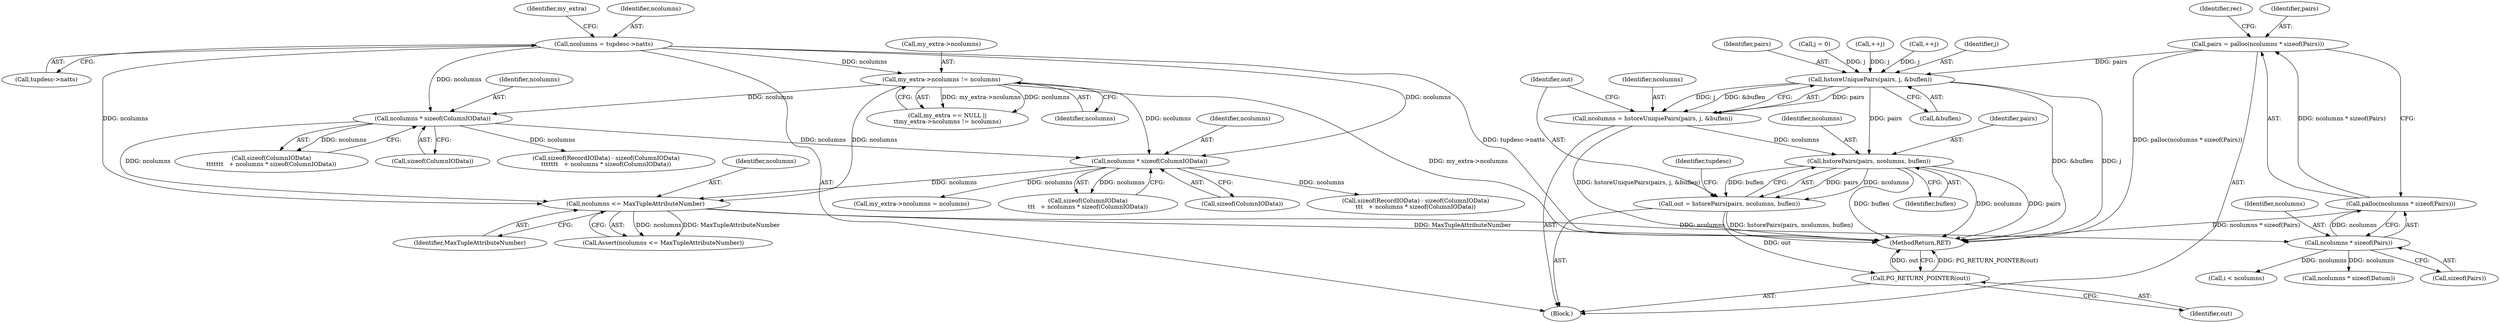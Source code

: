 digraph "0_postgres_31400a673325147e1205326008e32135a78b4d8a_1@integer" {
"1000277" [label="(Call,pairs = palloc(ncolumns * sizeof(Pairs)))"];
"1000279" [label="(Call,palloc(ncolumns * sizeof(Pairs)))"];
"1000280" [label="(Call,ncolumns * sizeof(Pairs))"];
"1000274" [label="(Call,ncolumns <= MaxTupleAttributeNumber)"];
"1000209" [label="(Call,ncolumns * sizeof(ColumnIOData))"];
"1000185" [label="(Call,my_extra->ncolumns != ncolumns)"];
"1000166" [label="(Call,ncolumns = tupdesc->natts)"];
"1000254" [label="(Call,ncolumns * sizeof(ColumnIOData))"];
"1000530" [label="(Call,hstoreUniquePairs(pairs, j, &buflen))"];
"1000528" [label="(Call,ncolumns = hstoreUniquePairs(pairs, j, &buflen))"];
"1000537" [label="(Call,hstorePairs(pairs, ncolumns, buflen))"];
"1000535" [label="(Call,out = hstorePairs(pairs, ncolumns, buflen))"];
"1000543" [label="(Call,PG_RETURN_POINTER(out))"];
"1000209" [label="(Call,ncolumns * sizeof(ColumnIOData))"];
"1000255" [label="(Identifier,ncolumns)"];
"1000526" [label="(Call,++j)"];
"1000529" [label="(Identifier,ncolumns)"];
"1000532" [label="(Identifier,j)"];
"1000254" [label="(Call,ncolumns * sizeof(ColumnIOData))"];
"1000275" [label="(Identifier,ncolumns)"];
"1000280" [label="(Call,ncolumns * sizeof(Pairs))"];
"1000279" [label="(Call,palloc(ncolumns * sizeof(Pairs)))"];
"1000348" [label="(Call,i < ncolumns)"];
"1000535" [label="(Call,out = hstorePairs(pairs, ncolumns, buflen))"];
"1000285" [label="(Identifier,rec)"];
"1000168" [label="(Call,tupdesc->natts)"];
"1000277" [label="(Call,pairs = palloc(ncolumns * sizeof(Pairs)))"];
"1000544" [label="(Identifier,out)"];
"1000313" [label="(Call,ncolumns * sizeof(Datum))"];
"1000542" [label="(Identifier,tupdesc)"];
"1000186" [label="(Call,my_extra->ncolumns)"];
"1000210" [label="(Identifier,ncolumns)"];
"1000536" [label="(Identifier,out)"];
"1000203" [label="(Call,sizeof(RecordIOData) - sizeof(ColumnIOData)\n\t\t\t\t\t\t\t   + ncolumns * sizeof(ColumnIOData))"];
"1000166" [label="(Call,ncolumns = tupdesc->natts)"];
"1000251" [label="(Call,sizeof(ColumnIOData)\n\t\t\t   + ncolumns * sizeof(ColumnIOData))"];
"1000110" [label="(Block,)"];
"1000256" [label="(Call,sizeof(ColumnIOData))"];
"1000537" [label="(Call,hstorePairs(pairs, ncolumns, buflen))"];
"1000211" [label="(Call,sizeof(ColumnIOData))"];
"1000531" [label="(Identifier,pairs)"];
"1000281" [label="(Identifier,ncolumns)"];
"1000248" [label="(Call,sizeof(RecordIOData) - sizeof(ColumnIOData)\n\t\t\t   + ncolumns * sizeof(ColumnIOData))"];
"1000345" [label="(Call,j = 0)"];
"1000189" [label="(Identifier,ncolumns)"];
"1000273" [label="(Call,Assert(ncolumns <= MaxTupleAttributeNumber))"];
"1000528" [label="(Call,ncolumns = hstoreUniquePairs(pairs, j, &buflen))"];
"1000282" [label="(Call,sizeof(Pairs))"];
"1000206" [label="(Call,sizeof(ColumnIOData)\n\t\t\t\t\t\t\t   + ncolumns * sizeof(ColumnIOData))"];
"1000530" [label="(Call,hstoreUniquePairs(pairs, j, &buflen))"];
"1000538" [label="(Identifier,pairs)"];
"1000539" [label="(Identifier,ncolumns)"];
"1000545" [label="(MethodReturn,RET)"];
"1000268" [label="(Call,my_extra->ncolumns = ncolumns)"];
"1000543" [label="(Call,PG_RETURN_POINTER(out))"];
"1000172" [label="(Identifier,my_extra)"];
"1000278" [label="(Identifier,pairs)"];
"1000181" [label="(Call,my_extra == NULL ||\n\t\tmy_extra->ncolumns != ncolumns)"];
"1000449" [label="(Call,++j)"];
"1000167" [label="(Identifier,ncolumns)"];
"1000540" [label="(Identifier,buflen)"];
"1000185" [label="(Call,my_extra->ncolumns != ncolumns)"];
"1000276" [label="(Identifier,MaxTupleAttributeNumber)"];
"1000274" [label="(Call,ncolumns <= MaxTupleAttributeNumber)"];
"1000533" [label="(Call,&buflen)"];
"1000277" -> "1000110"  [label="AST: "];
"1000277" -> "1000279"  [label="CFG: "];
"1000278" -> "1000277"  [label="AST: "];
"1000279" -> "1000277"  [label="AST: "];
"1000285" -> "1000277"  [label="CFG: "];
"1000277" -> "1000545"  [label="DDG: palloc(ncolumns * sizeof(Pairs))"];
"1000279" -> "1000277"  [label="DDG: ncolumns * sizeof(Pairs)"];
"1000277" -> "1000530"  [label="DDG: pairs"];
"1000279" -> "1000280"  [label="CFG: "];
"1000280" -> "1000279"  [label="AST: "];
"1000279" -> "1000545"  [label="DDG: ncolumns * sizeof(Pairs)"];
"1000280" -> "1000279"  [label="DDG: ncolumns"];
"1000280" -> "1000282"  [label="CFG: "];
"1000281" -> "1000280"  [label="AST: "];
"1000282" -> "1000280"  [label="AST: "];
"1000274" -> "1000280"  [label="DDG: ncolumns"];
"1000280" -> "1000313"  [label="DDG: ncolumns"];
"1000280" -> "1000348"  [label="DDG: ncolumns"];
"1000274" -> "1000273"  [label="AST: "];
"1000274" -> "1000276"  [label="CFG: "];
"1000275" -> "1000274"  [label="AST: "];
"1000276" -> "1000274"  [label="AST: "];
"1000273" -> "1000274"  [label="CFG: "];
"1000274" -> "1000545"  [label="DDG: MaxTupleAttributeNumber"];
"1000274" -> "1000273"  [label="DDG: ncolumns"];
"1000274" -> "1000273"  [label="DDG: MaxTupleAttributeNumber"];
"1000209" -> "1000274"  [label="DDG: ncolumns"];
"1000185" -> "1000274"  [label="DDG: ncolumns"];
"1000166" -> "1000274"  [label="DDG: ncolumns"];
"1000254" -> "1000274"  [label="DDG: ncolumns"];
"1000209" -> "1000206"  [label="AST: "];
"1000209" -> "1000211"  [label="CFG: "];
"1000210" -> "1000209"  [label="AST: "];
"1000211" -> "1000209"  [label="AST: "];
"1000206" -> "1000209"  [label="CFG: "];
"1000209" -> "1000203"  [label="DDG: ncolumns"];
"1000209" -> "1000206"  [label="DDG: ncolumns"];
"1000185" -> "1000209"  [label="DDG: ncolumns"];
"1000166" -> "1000209"  [label="DDG: ncolumns"];
"1000209" -> "1000254"  [label="DDG: ncolumns"];
"1000185" -> "1000181"  [label="AST: "];
"1000185" -> "1000189"  [label="CFG: "];
"1000186" -> "1000185"  [label="AST: "];
"1000189" -> "1000185"  [label="AST: "];
"1000181" -> "1000185"  [label="CFG: "];
"1000185" -> "1000545"  [label="DDG: my_extra->ncolumns"];
"1000185" -> "1000181"  [label="DDG: my_extra->ncolumns"];
"1000185" -> "1000181"  [label="DDG: ncolumns"];
"1000166" -> "1000185"  [label="DDG: ncolumns"];
"1000185" -> "1000254"  [label="DDG: ncolumns"];
"1000166" -> "1000110"  [label="AST: "];
"1000166" -> "1000168"  [label="CFG: "];
"1000167" -> "1000166"  [label="AST: "];
"1000168" -> "1000166"  [label="AST: "];
"1000172" -> "1000166"  [label="CFG: "];
"1000166" -> "1000545"  [label="DDG: tupdesc->natts"];
"1000166" -> "1000254"  [label="DDG: ncolumns"];
"1000254" -> "1000251"  [label="AST: "];
"1000254" -> "1000256"  [label="CFG: "];
"1000255" -> "1000254"  [label="AST: "];
"1000256" -> "1000254"  [label="AST: "];
"1000251" -> "1000254"  [label="CFG: "];
"1000254" -> "1000248"  [label="DDG: ncolumns"];
"1000254" -> "1000251"  [label="DDG: ncolumns"];
"1000254" -> "1000268"  [label="DDG: ncolumns"];
"1000530" -> "1000528"  [label="AST: "];
"1000530" -> "1000533"  [label="CFG: "];
"1000531" -> "1000530"  [label="AST: "];
"1000532" -> "1000530"  [label="AST: "];
"1000533" -> "1000530"  [label="AST: "];
"1000528" -> "1000530"  [label="CFG: "];
"1000530" -> "1000545"  [label="DDG: &buflen"];
"1000530" -> "1000545"  [label="DDG: j"];
"1000530" -> "1000528"  [label="DDG: pairs"];
"1000530" -> "1000528"  [label="DDG: j"];
"1000530" -> "1000528"  [label="DDG: &buflen"];
"1000449" -> "1000530"  [label="DDG: j"];
"1000526" -> "1000530"  [label="DDG: j"];
"1000345" -> "1000530"  [label="DDG: j"];
"1000530" -> "1000537"  [label="DDG: pairs"];
"1000528" -> "1000110"  [label="AST: "];
"1000529" -> "1000528"  [label="AST: "];
"1000536" -> "1000528"  [label="CFG: "];
"1000528" -> "1000545"  [label="DDG: hstoreUniquePairs(pairs, j, &buflen)"];
"1000528" -> "1000537"  [label="DDG: ncolumns"];
"1000537" -> "1000535"  [label="AST: "];
"1000537" -> "1000540"  [label="CFG: "];
"1000538" -> "1000537"  [label="AST: "];
"1000539" -> "1000537"  [label="AST: "];
"1000540" -> "1000537"  [label="AST: "];
"1000535" -> "1000537"  [label="CFG: "];
"1000537" -> "1000545"  [label="DDG: buflen"];
"1000537" -> "1000545"  [label="DDG: ncolumns"];
"1000537" -> "1000545"  [label="DDG: pairs"];
"1000537" -> "1000535"  [label="DDG: pairs"];
"1000537" -> "1000535"  [label="DDG: ncolumns"];
"1000537" -> "1000535"  [label="DDG: buflen"];
"1000535" -> "1000110"  [label="AST: "];
"1000536" -> "1000535"  [label="AST: "];
"1000542" -> "1000535"  [label="CFG: "];
"1000535" -> "1000545"  [label="DDG: hstorePairs(pairs, ncolumns, buflen)"];
"1000535" -> "1000543"  [label="DDG: out"];
"1000543" -> "1000110"  [label="AST: "];
"1000543" -> "1000544"  [label="CFG: "];
"1000544" -> "1000543"  [label="AST: "];
"1000545" -> "1000543"  [label="CFG: "];
"1000543" -> "1000545"  [label="DDG: PG_RETURN_POINTER(out)"];
"1000543" -> "1000545"  [label="DDG: out"];
}
